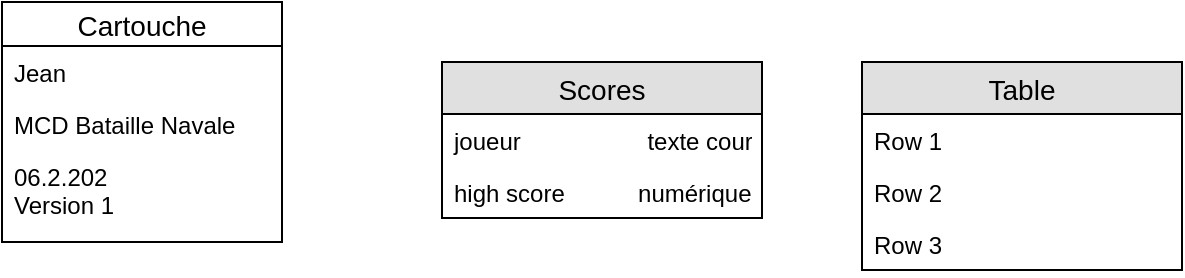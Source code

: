<mxfile version="12.8.1" type="device"><diagram id="pNxvcTUdrqpZYmvU_7EN" name="Page-1"><mxGraphModel dx="1422" dy="791" grid="1" gridSize="10" guides="1" tooltips="1" connect="1" arrows="1" fold="1" page="1" pageScale="1" pageWidth="827" pageHeight="1169" math="0" shadow="0"><root><mxCell id="0"/><mxCell id="1" parent="0"/><mxCell id="6GkYs0YBwEhuKfPgVnX_-1" value="Cartouche" style="swimlane;fontStyle=0;childLayout=stackLayout;horizontal=1;startSize=22;fillColor=none;horizontalStack=0;resizeParent=1;resizeParentMax=0;resizeLast=0;collapsible=1;marginBottom=0;swimlaneFillColor=#ffffff;align=center;fontSize=14;" vertex="1" parent="1"><mxGeometry x="10" y="40" width="140" height="120" as="geometry"/></mxCell><mxCell id="6GkYs0YBwEhuKfPgVnX_-2" value="Jean" style="text;strokeColor=none;fillColor=none;spacingLeft=4;spacingRight=4;overflow=hidden;rotatable=0;points=[[0,0.5],[1,0.5]];portConstraint=eastwest;fontSize=12;" vertex="1" parent="6GkYs0YBwEhuKfPgVnX_-1"><mxGeometry y="22" width="140" height="26" as="geometry"/></mxCell><mxCell id="6GkYs0YBwEhuKfPgVnX_-3" value="MCD Bataille Navale" style="text;strokeColor=none;fillColor=none;spacingLeft=4;spacingRight=4;overflow=hidden;rotatable=0;points=[[0,0.5],[1,0.5]];portConstraint=eastwest;fontSize=12;" vertex="1" parent="6GkYs0YBwEhuKfPgVnX_-1"><mxGeometry y="48" width="140" height="26" as="geometry"/></mxCell><mxCell id="6GkYs0YBwEhuKfPgVnX_-4" value="06.2.202&#xA;Version 1&#xA;" style="text;strokeColor=none;fillColor=none;spacingLeft=4;spacingRight=4;overflow=hidden;rotatable=0;points=[[0,0.5],[1,0.5]];portConstraint=eastwest;fontSize=12;" vertex="1" parent="6GkYs0YBwEhuKfPgVnX_-1"><mxGeometry y="74" width="140" height="46" as="geometry"/></mxCell><mxCell id="6GkYs0YBwEhuKfPgVnX_-5" value="Table" style="swimlane;fontStyle=0;childLayout=stackLayout;horizontal=1;startSize=26;fillColor=#e0e0e0;horizontalStack=0;resizeParent=1;resizeParentMax=0;resizeLast=0;collapsible=1;marginBottom=0;swimlaneFillColor=#ffffff;align=center;fontSize=14;" vertex="1" parent="1"><mxGeometry x="440" y="70" width="160" height="104" as="geometry"/></mxCell><mxCell id="6GkYs0YBwEhuKfPgVnX_-6" value="Row 1" style="text;strokeColor=none;fillColor=none;spacingLeft=4;spacingRight=4;overflow=hidden;rotatable=0;points=[[0,0.5],[1,0.5]];portConstraint=eastwest;fontSize=12;" vertex="1" parent="6GkYs0YBwEhuKfPgVnX_-5"><mxGeometry y="26" width="160" height="26" as="geometry"/></mxCell><mxCell id="6GkYs0YBwEhuKfPgVnX_-7" value="Row 2" style="text;strokeColor=none;fillColor=none;spacingLeft=4;spacingRight=4;overflow=hidden;rotatable=0;points=[[0,0.5],[1,0.5]];portConstraint=eastwest;fontSize=12;" vertex="1" parent="6GkYs0YBwEhuKfPgVnX_-5"><mxGeometry y="52" width="160" height="26" as="geometry"/></mxCell><mxCell id="6GkYs0YBwEhuKfPgVnX_-8" value="Row 3" style="text;strokeColor=none;fillColor=none;spacingLeft=4;spacingRight=4;overflow=hidden;rotatable=0;points=[[0,0.5],[1,0.5]];portConstraint=eastwest;fontSize=12;" vertex="1" parent="6GkYs0YBwEhuKfPgVnX_-5"><mxGeometry y="78" width="160" height="26" as="geometry"/></mxCell><mxCell id="6GkYs0YBwEhuKfPgVnX_-9" value="Scores" style="swimlane;fontStyle=0;childLayout=stackLayout;horizontal=1;startSize=26;fillColor=#e0e0e0;horizontalStack=0;resizeParent=1;resizeParentMax=0;resizeLast=0;collapsible=1;marginBottom=0;swimlaneFillColor=#ffffff;align=center;fontSize=14;" vertex="1" parent="1"><mxGeometry x="230" y="70" width="160" height="78" as="geometry"/></mxCell><mxCell id="6GkYs0YBwEhuKfPgVnX_-10" value="joueur                   texte court" style="text;strokeColor=none;fillColor=none;spacingLeft=4;spacingRight=4;overflow=hidden;rotatable=0;points=[[0,0.5],[1,0.5]];portConstraint=eastwest;fontSize=12;fontStyle=0" vertex="1" parent="6GkYs0YBwEhuKfPgVnX_-9"><mxGeometry y="26" width="160" height="26" as="geometry"/></mxCell><mxCell id="6GkYs0YBwEhuKfPgVnX_-11" value="high score           numérique" style="text;strokeColor=none;fillColor=none;spacingLeft=4;spacingRight=4;overflow=hidden;rotatable=0;points=[[0,0.5],[1,0.5]];portConstraint=eastwest;fontSize=12;" vertex="1" parent="6GkYs0YBwEhuKfPgVnX_-9"><mxGeometry y="52" width="160" height="26" as="geometry"/></mxCell></root></mxGraphModel></diagram></mxfile>